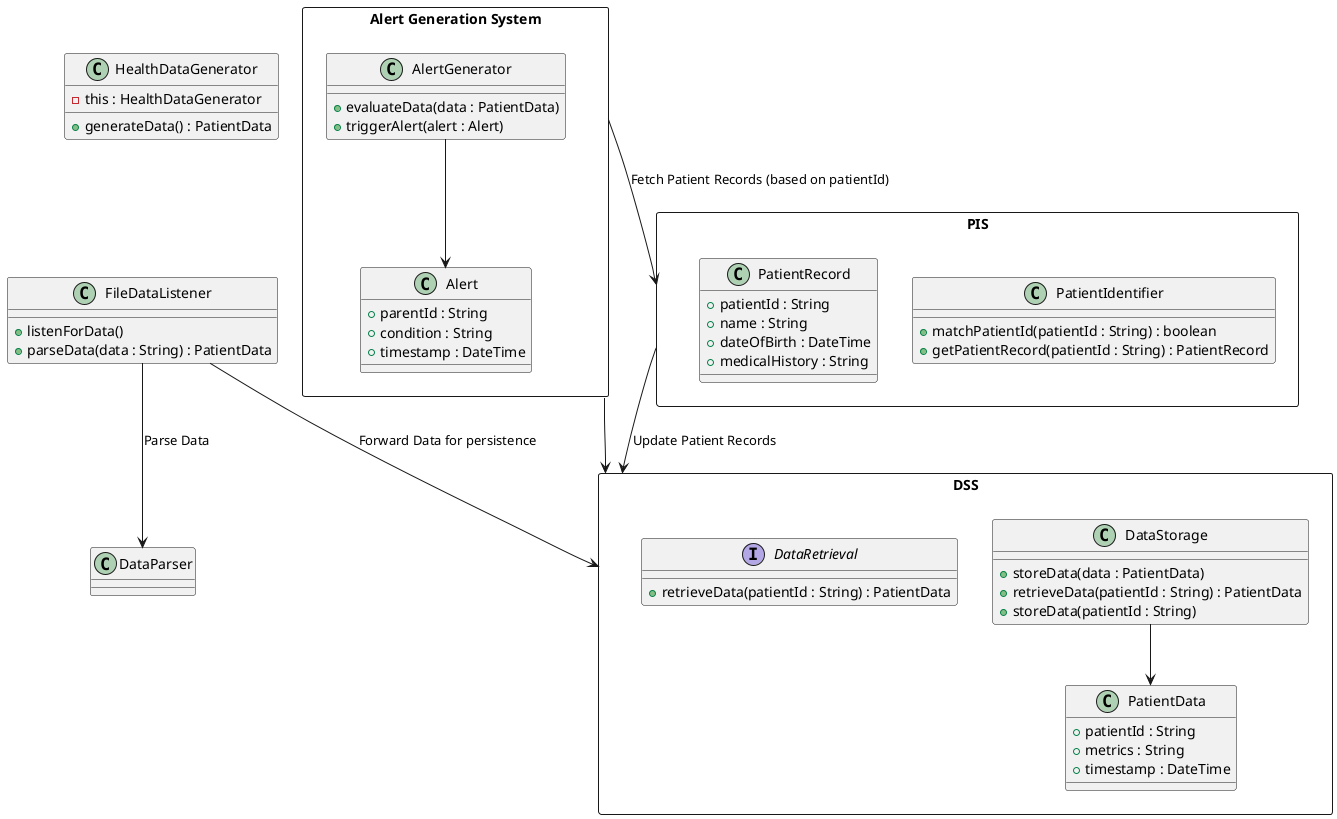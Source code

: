 @startuml

class "HealthDataGenerator" as HDG {
    -this : HealthDataGenerator
    +generateData() : PatientData
}

rectangle "Alert Generation System" as AGS {
    class "AlertGenerator" as AG {
        +evaluateData(data : PatientData)
        +triggerAlert(alert : Alert)
    }

    AG --> A

    class "Alert" as A {
        +parentId : String
        +condition : String
        +timestamp : DateTime
    }
}

AGS --> DSS

rectangle "Data Storage System" as DSS {
    class "DataStorage" as DS {
        +storeData(data : PatientData)
        +retrieveData(patientId : String) : PatientData
        +storeData(patientId : String) 
    }

    DS --> PD

    class "PatientData" as PD {
        +patientId : String
        +metrics : String
        +timestamp : DateTime
    }

    interface "DataRetrieval" as DR {
        +retrieveData(patientId : String) : PatientData
    }
}

AGS --> PIS : Fetch Patient Records (based on patientId)

rectangle "Patient Identification System" as PIS {
    class "PatientIdentifier" as PI {
        +matchPatientId(patientId : String) : boolean
        +getPatientRecord(patientId : String) : PatientRecord
    }


    class "PatientRecord" as PR {
        +patientId : String
        +name : String
        +dateOfBirth : DateTime
        +medicalHistory : String
    }
}

PIS --> DSS : Update Patient Records

class "FileDataListener" as FDL {
    +listenForData()
    +parseData(data : String) : PatientData
}

FDL --> DSS : Forward Data for persistence
FDL --> DP : Parse Data

class "DataParser" as DP {
    ' from JSON to PatientData
}



@enduml